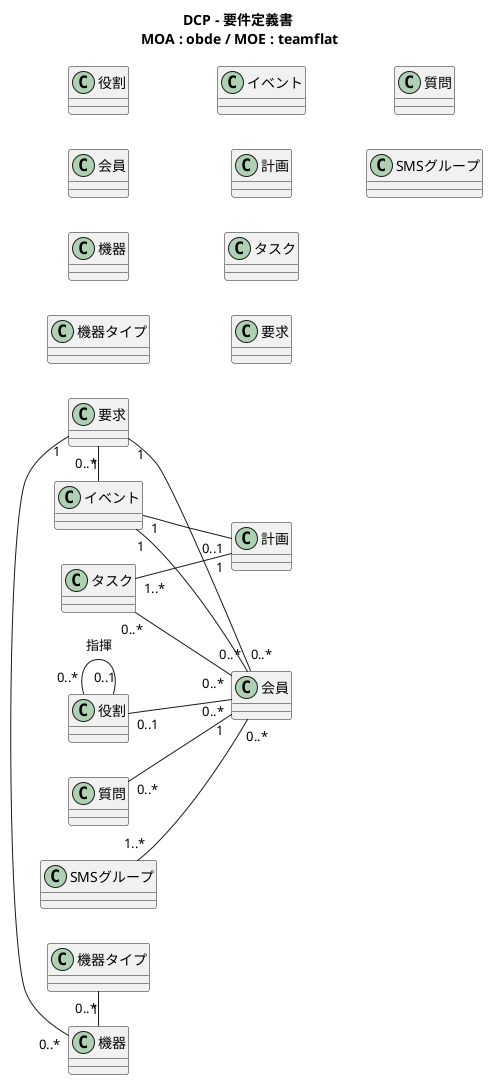 @startuml
title DCP - 要件定義書\n MOA : <b>obde</b> / MOE : <b>teamflat</b>
left to right direction
skinparam shadowing false

class "役割" as role
class "会員" as adherent
class "機器" as materiel
class "機器タイプ" as type
class "イベント" as evenement
class "計画" as planning
class "タスク" as tache
class "要求" as demande
class "質問" as question
class "SMSグループ" as sms

イベント "1" -- "0..1" 計画
イベント "1" -- "0..*" 会員
タスク "1..*" -- "1" 計画
タスク "0..*" -- "0..*" 会員
役割 "0..1" -- "0..*" 会員
質問 "0..*" -- "1" 会員
SMSグループ "1..*" -- "0..*" 会員
役割 "0..*" -- "0..1" 役割 : 指揮
要求 "0..*" - "1" イベント
会員 "0..*" - "1" 要求
機器タイプ "0..*" - "1" 機器
要求 "1" - "0..*" 機器

@enduml
